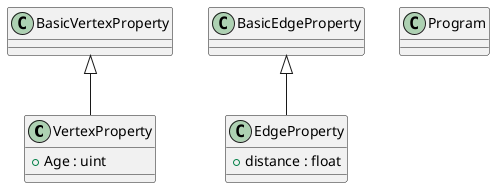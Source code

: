 @startuml
class VertexProperty {
    + Age : uint
}
class EdgeProperty {
    + distance : float
}
class Program {
}
BasicVertexProperty <|-- VertexProperty
BasicEdgeProperty <|-- EdgeProperty
@enduml
